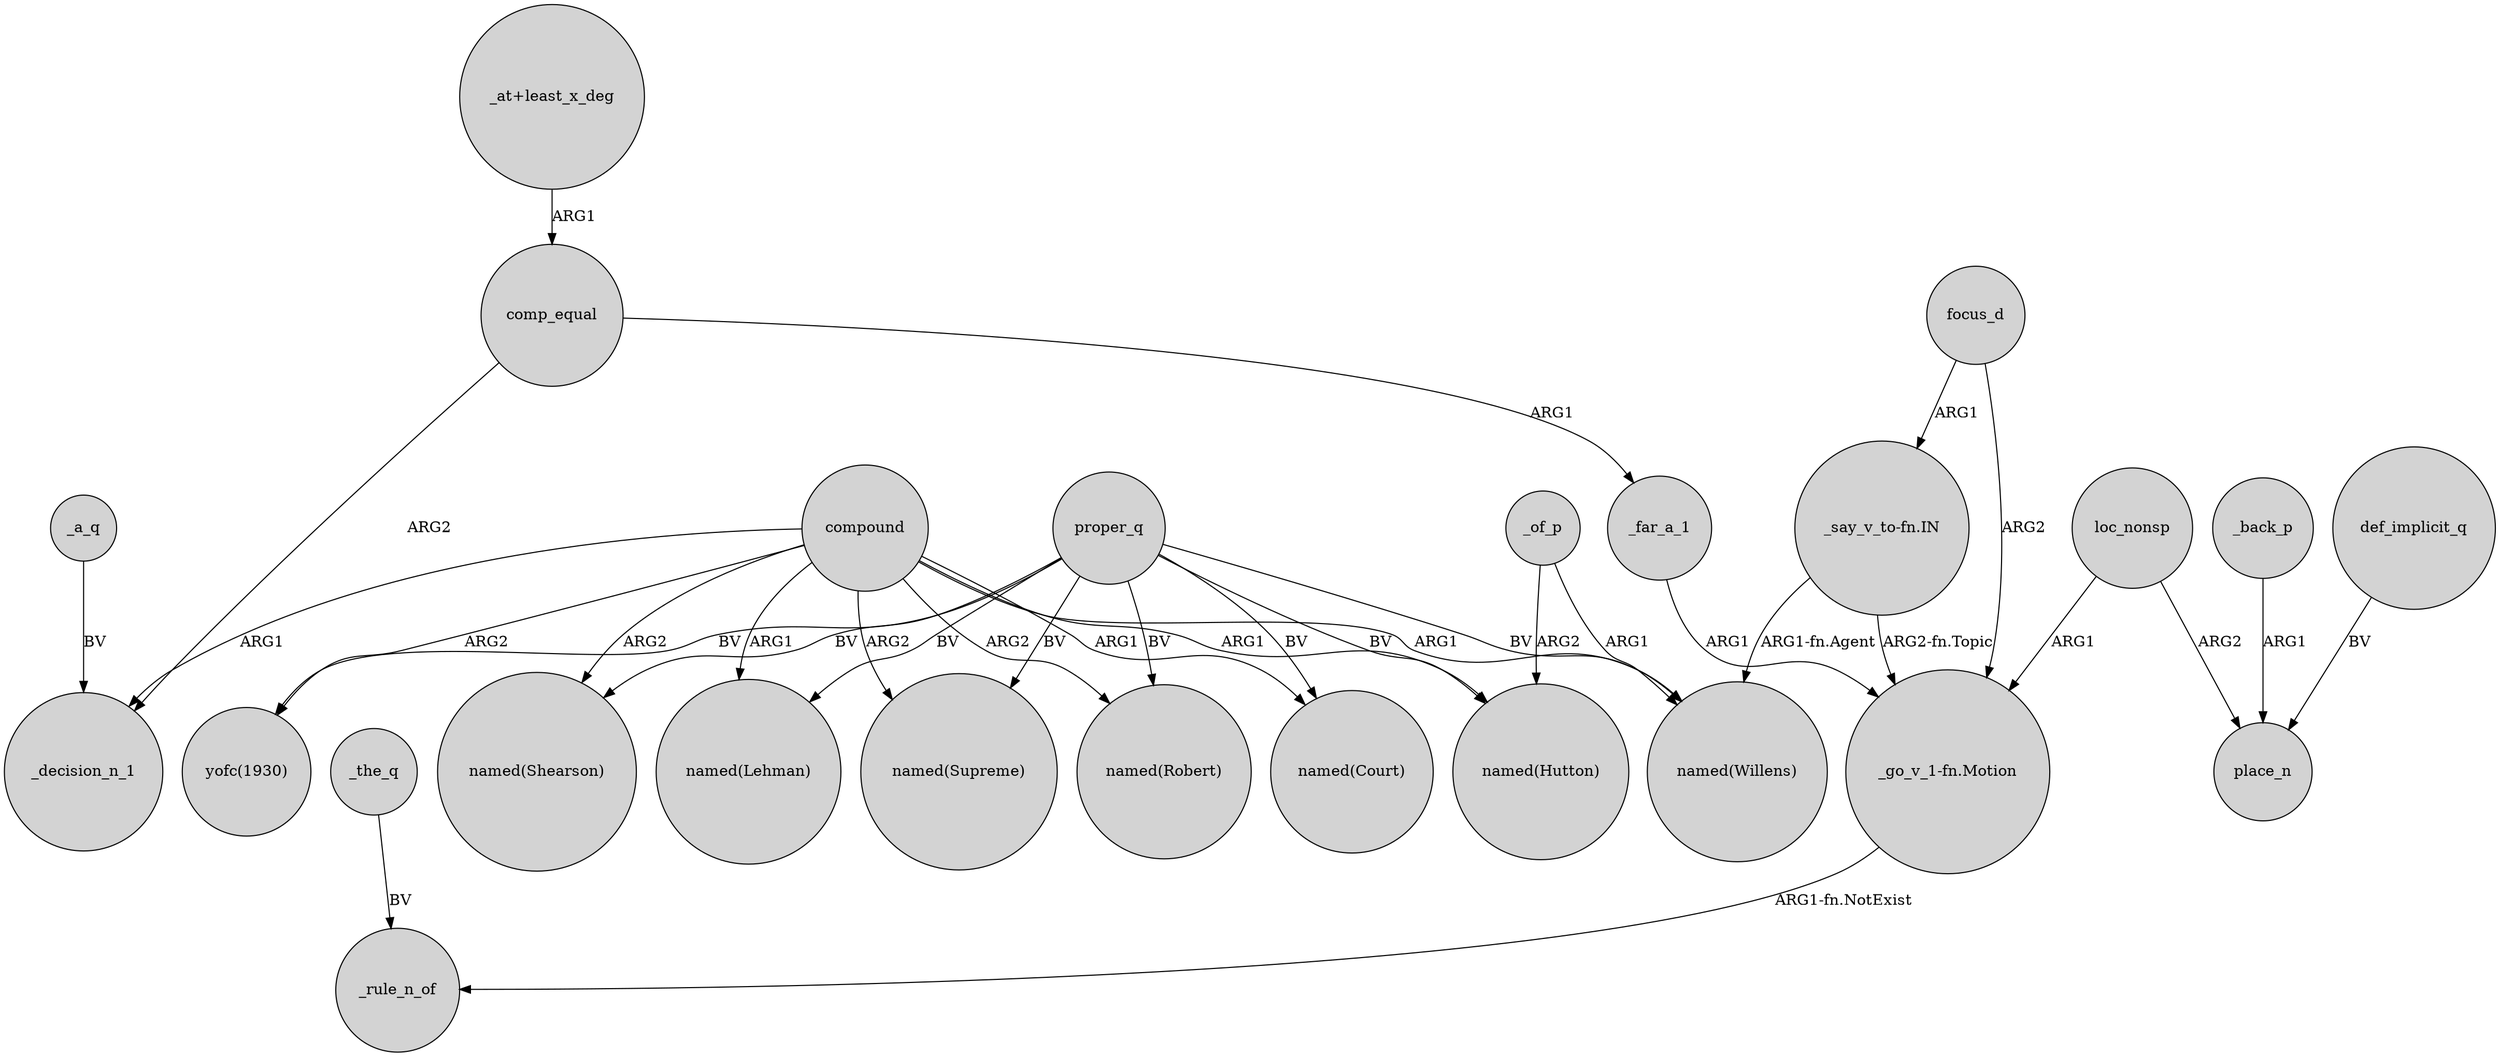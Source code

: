 digraph {
	node [shape=circle style=filled]
	loc_nonsp -> "_go_v_1-fn.Motion" [label=ARG1]
	compound -> _decision_n_1 [label=ARG1]
	"_say_v_to-fn.IN" -> "_go_v_1-fn.Motion" [label="ARG2-fn.Topic"]
	"_say_v_to-fn.IN" -> "named(Willens)" [label="ARG1-fn.Agent"]
	_of_p -> "named(Willens)" [label=ARG1]
	proper_q -> "named(Shearson)" [label=BV]
	compound -> "yofc(1930)" [label=ARG2]
	compound -> "named(Robert)" [label=ARG2]
	"_go_v_1-fn.Motion" -> _rule_n_of [label="ARG1-fn.NotExist"]
	comp_equal -> _decision_n_1 [label=ARG2]
	def_implicit_q -> place_n [label=BV]
	comp_equal -> _far_a_1 [label=ARG1]
	proper_q -> "yofc(1930)" [label=BV]
	proper_q -> "named(Lehman)" [label=BV]
	proper_q -> "named(Hutton)" [label=BV]
	_far_a_1 -> "_go_v_1-fn.Motion" [label=ARG1]
	focus_d -> "_go_v_1-fn.Motion" [label=ARG2]
	_of_p -> "named(Hutton)" [label=ARG2]
	compound -> "named(Supreme)" [label=ARG2]
	compound -> "named(Willens)" [label=ARG1]
	proper_q -> "named(Robert)" [label=BV]
	_a_q -> _decision_n_1 [label=BV]
	proper_q -> "named(Supreme)" [label=BV]
	"_at+least_x_deg" -> comp_equal [label=ARG1]
	_the_q -> _rule_n_of [label=BV]
	proper_q -> "named(Willens)" [label=BV]
	loc_nonsp -> place_n [label=ARG2]
	compound -> "named(Shearson)" [label=ARG2]
	_back_p -> place_n [label=ARG1]
	compound -> "named(Lehman)" [label=ARG1]
	compound -> "named(Hutton)" [label=ARG1]
	compound -> "named(Court)" [label=ARG1]
	focus_d -> "_say_v_to-fn.IN" [label=ARG1]
	proper_q -> "named(Court)" [label=BV]
}
